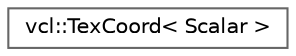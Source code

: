 digraph "Graphical Class Hierarchy"
{
 // LATEX_PDF_SIZE
  bgcolor="transparent";
  edge [fontname=Helvetica,fontsize=10,labelfontname=Helvetica,labelfontsize=10];
  node [fontname=Helvetica,fontsize=10,shape=box,height=0.2,width=0.4];
  rankdir="LR";
  Node0 [label="vcl::TexCoord\< Scalar \>",height=0.2,width=0.4,color="grey40", fillcolor="white", style="filled",URL="$classvcl_1_1TexCoord.html",tooltip=" "];
}
